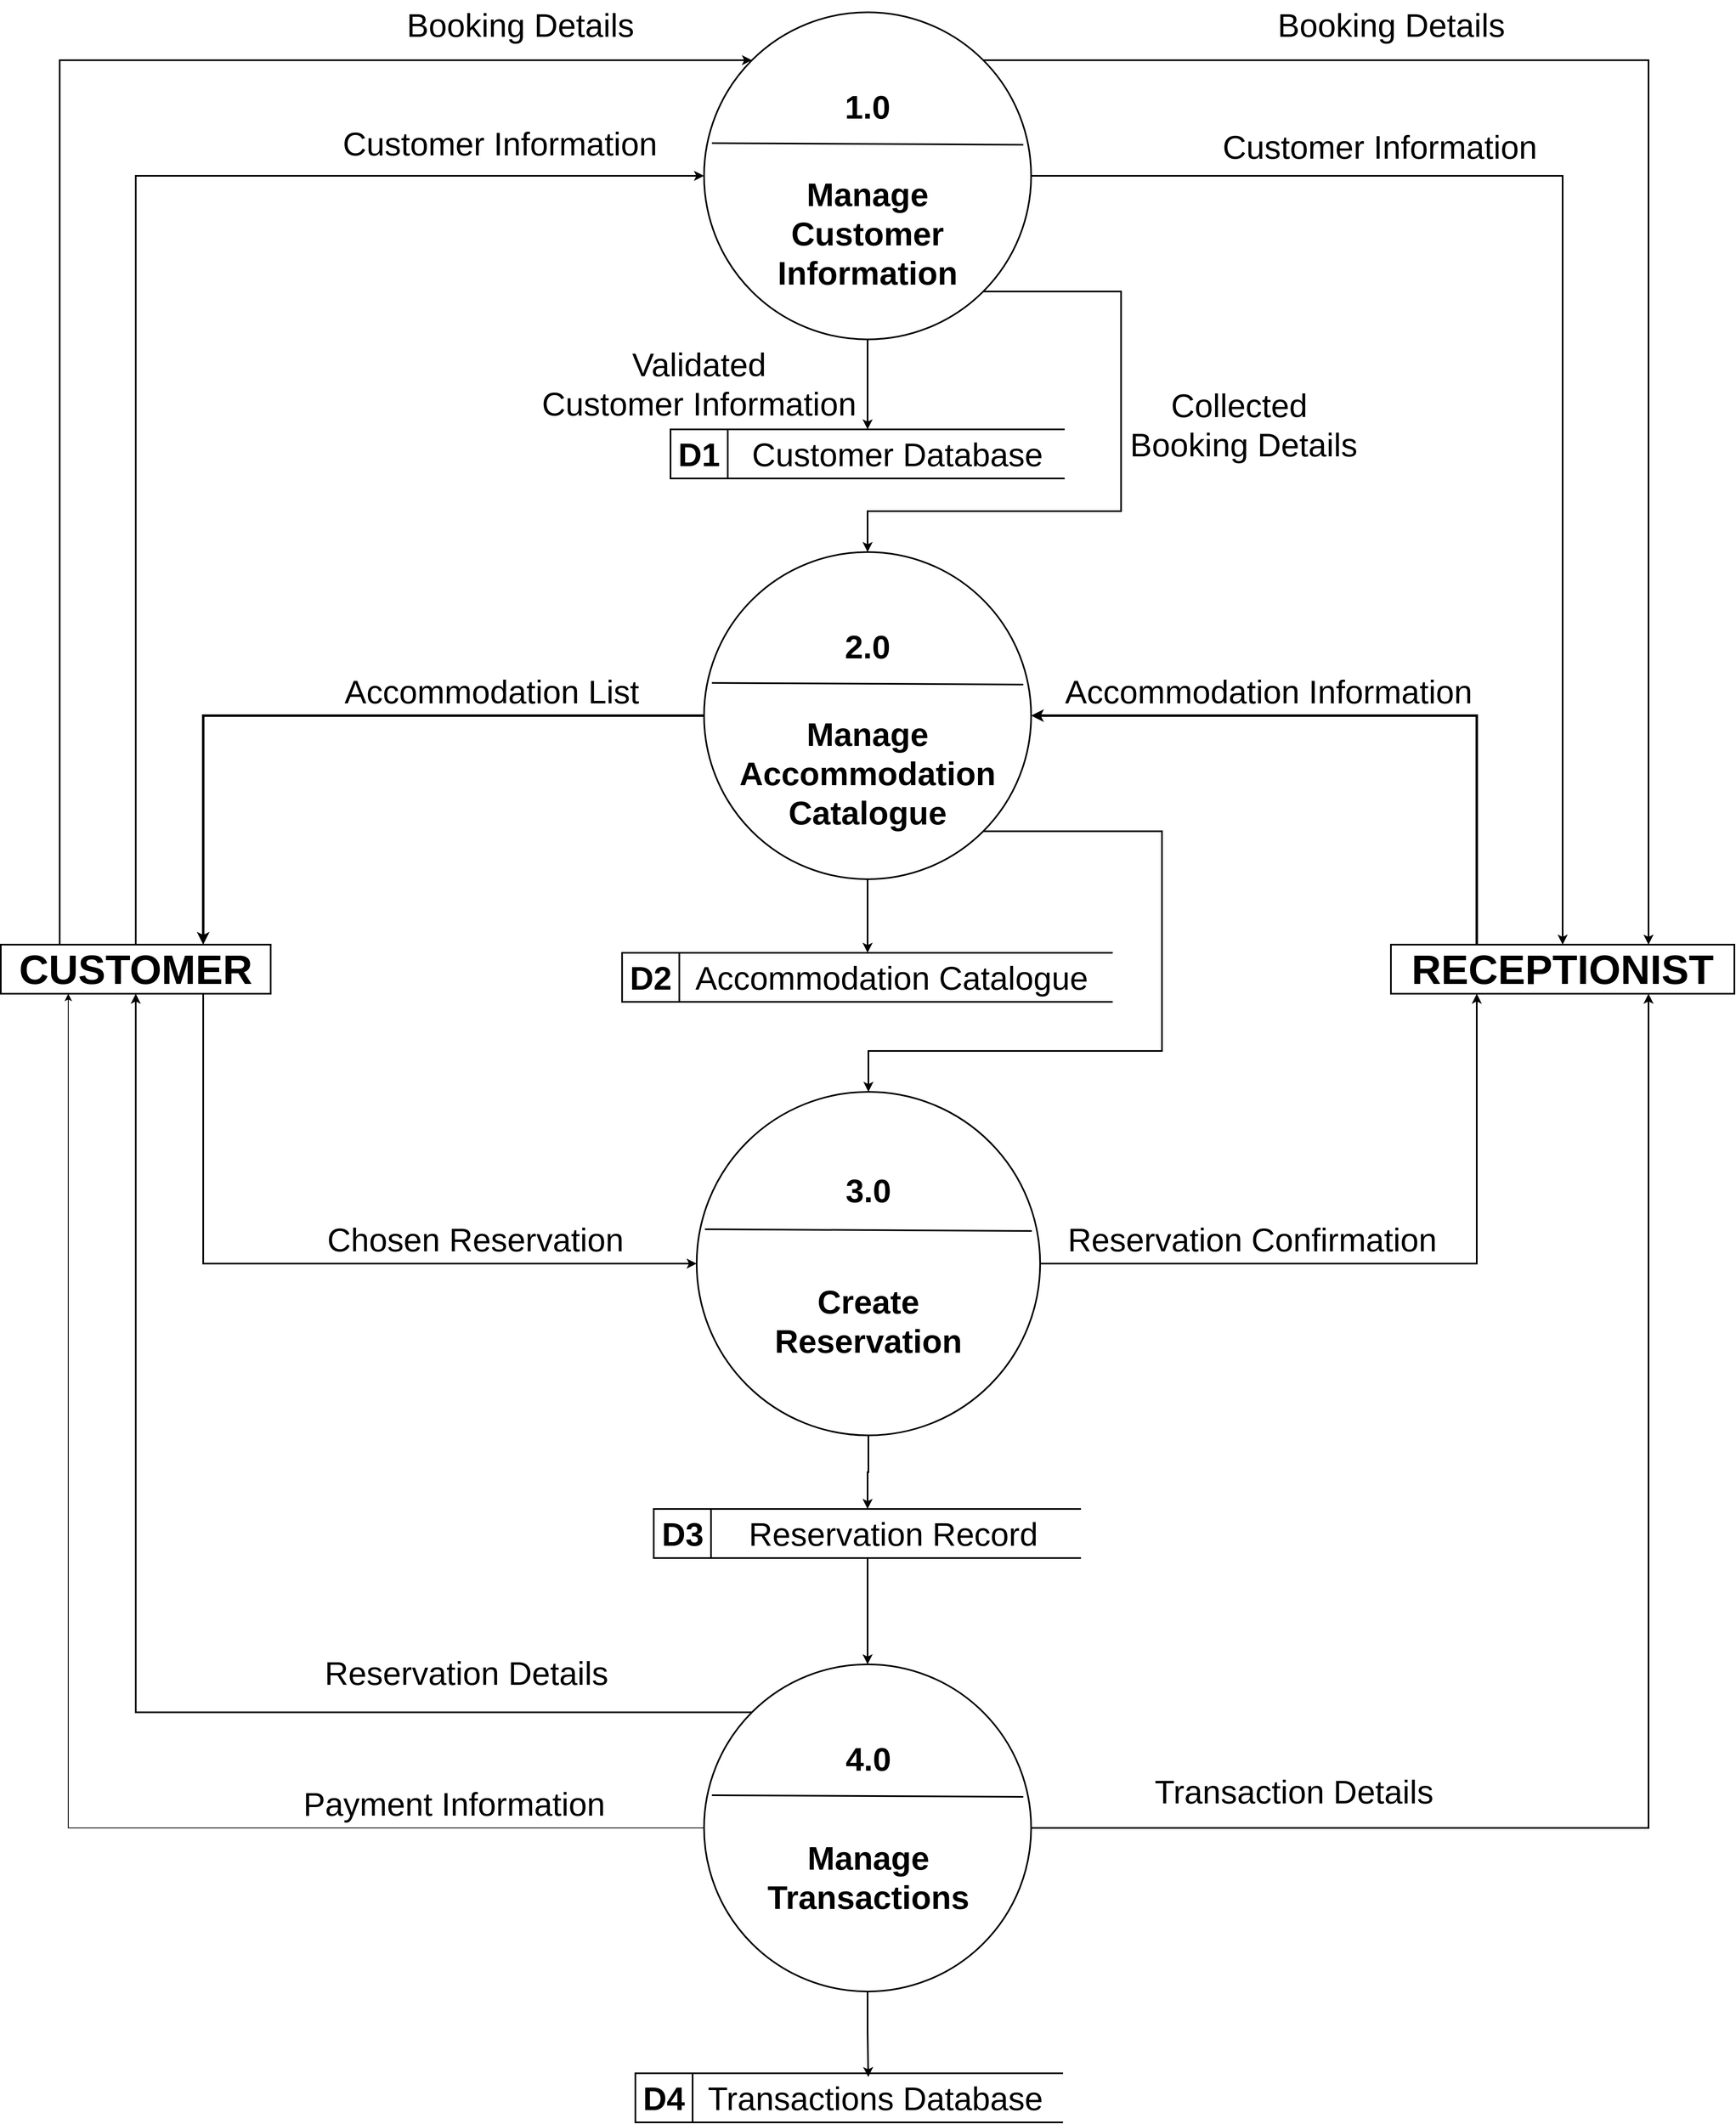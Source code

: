 <mxfile version="28.0.6">
  <diagram name="Page-1" id="VW8s6OkqG2i_AYqq_G_P">
    <mxGraphModel dx="2330" dy="608" grid="1" gridSize="10" guides="1" tooltips="1" connect="1" arrows="1" fold="1" page="1" pageScale="1" pageWidth="1400" pageHeight="850" math="0" shadow="0">
      <root>
        <mxCell id="0" />
        <mxCell id="1" parent="0" />
        <mxCell id="__-dNfwIh98uai5d9UmT-134" style="edgeStyle=orthogonalEdgeStyle;rounded=0;orthogonalLoop=1;jettySize=auto;html=1;exitX=0.5;exitY=1;exitDx=0;exitDy=0;entryX=0;entryY=0.5;entryDx=0;entryDy=0;strokeWidth=2;" edge="1" parent="1" source="__-dNfwIh98uai5d9UmT-112" target="__-dNfwIh98uai5d9UmT-132">
          <mxGeometry relative="1" as="geometry" />
        </mxCell>
        <mxCell id="__-dNfwIh98uai5d9UmT-146" style="edgeStyle=orthogonalEdgeStyle;rounded=0;orthogonalLoop=1;jettySize=auto;html=1;exitX=1;exitY=0;exitDx=0;exitDy=0;entryX=0.75;entryY=0;entryDx=0;entryDy=0;strokeWidth=2;" edge="1" parent="1" source="__-dNfwIh98uai5d9UmT-112" target="__-dNfwIh98uai5d9UmT-145">
          <mxGeometry relative="1" as="geometry" />
        </mxCell>
        <mxCell id="__-dNfwIh98uai5d9UmT-147" style="edgeStyle=orthogonalEdgeStyle;rounded=0;orthogonalLoop=1;jettySize=auto;html=1;exitX=1;exitY=0.5;exitDx=0;exitDy=0;entryX=0.5;entryY=0;entryDx=0;entryDy=0;strokeWidth=2;" edge="1" parent="1" source="__-dNfwIh98uai5d9UmT-112" target="__-dNfwIh98uai5d9UmT-145">
          <mxGeometry relative="1" as="geometry" />
        </mxCell>
        <mxCell id="__-dNfwIh98uai5d9UmT-226" style="edgeStyle=orthogonalEdgeStyle;rounded=0;orthogonalLoop=1;jettySize=auto;html=1;exitX=1;exitY=1;exitDx=0;exitDy=0;entryX=0.5;entryY=0;entryDx=0;entryDy=0;strokeWidth=2;" edge="1" parent="1" source="__-dNfwIh98uai5d9UmT-112" target="__-dNfwIh98uai5d9UmT-117">
          <mxGeometry relative="1" as="geometry">
            <Array as="points">
              <mxPoint x="1690" y="1891" />
              <mxPoint x="1690" y="2160" />
              <mxPoint x="1380" y="2160" />
            </Array>
          </mxGeometry>
        </mxCell>
        <mxCell id="__-dNfwIh98uai5d9UmT-112" value="" style="ellipse;whiteSpace=wrap;html=1;aspect=fixed;strokeWidth=2;" vertex="1" parent="1">
          <mxGeometry x="1180" y="1550" width="400" height="400" as="geometry" />
        </mxCell>
        <mxCell id="__-dNfwIh98uai5d9UmT-114" value="" style="endArrow=none;html=1;rounded=0;exitX=0.024;exitY=0.4;exitDx=0;exitDy=0;exitPerimeter=0;entryX=0.976;entryY=0.405;entryDx=0;entryDy=0;entryPerimeter=0;strokeWidth=2;" edge="1" parent="1" source="__-dNfwIh98uai5d9UmT-112" target="__-dNfwIh98uai5d9UmT-112">
          <mxGeometry width="50" height="50" relative="1" as="geometry">
            <mxPoint x="1210" y="1718" as="sourcePoint" />
            <mxPoint x="1570" y="1718" as="targetPoint" />
          </mxGeometry>
        </mxCell>
        <mxCell id="__-dNfwIh98uai5d9UmT-116" value="&lt;b&gt;&lt;font&gt;1.0&lt;/font&gt;&lt;/b&gt;" style="text;html=1;align=center;verticalAlign=middle;whiteSpace=wrap;rounded=0;fontSize=40;strokeWidth=2;" vertex="1" parent="1">
          <mxGeometry x="1350" y="1650" width="60" height="30" as="geometry" />
        </mxCell>
        <mxCell id="__-dNfwIh98uai5d9UmT-138" style="edgeStyle=orthogonalEdgeStyle;rounded=0;orthogonalLoop=1;jettySize=auto;html=1;entryX=0;entryY=0.5;entryDx=0;entryDy=0;strokeWidth=2;" edge="1" parent="1" source="__-dNfwIh98uai5d9UmT-117" target="__-dNfwIh98uai5d9UmT-136">
          <mxGeometry relative="1" as="geometry" />
        </mxCell>
        <mxCell id="__-dNfwIh98uai5d9UmT-149" style="edgeStyle=orthogonalEdgeStyle;rounded=0;orthogonalLoop=1;jettySize=auto;html=1;exitX=0;exitY=0.5;exitDx=0;exitDy=0;entryX=0.75;entryY=0;entryDx=0;entryDy=0;strokeWidth=3;" edge="1" parent="1" source="__-dNfwIh98uai5d9UmT-117" target="__-dNfwIh98uai5d9UmT-120">
          <mxGeometry relative="1" as="geometry" />
        </mxCell>
        <mxCell id="__-dNfwIh98uai5d9UmT-228" style="edgeStyle=orthogonalEdgeStyle;rounded=0;orthogonalLoop=1;jettySize=auto;html=1;exitX=1;exitY=1;exitDx=0;exitDy=0;entryX=0.5;entryY=0;entryDx=0;entryDy=0;strokeWidth=2;" edge="1" parent="1" source="__-dNfwIh98uai5d9UmT-117" target="__-dNfwIh98uai5d9UmT-121">
          <mxGeometry relative="1" as="geometry">
            <Array as="points">
              <mxPoint x="1740" y="2551" />
              <mxPoint x="1740" y="2820" />
              <mxPoint x="1381" y="2820" />
            </Array>
          </mxGeometry>
        </mxCell>
        <mxCell id="__-dNfwIh98uai5d9UmT-117" value="" style="ellipse;whiteSpace=wrap;html=1;aspect=fixed;strokeWidth=2;" vertex="1" parent="1">
          <mxGeometry x="1180" y="2210" width="400" height="400" as="geometry" />
        </mxCell>
        <mxCell id="__-dNfwIh98uai5d9UmT-118" value="" style="endArrow=none;html=1;rounded=0;exitX=0.024;exitY=0.4;exitDx=0;exitDy=0;exitPerimeter=0;entryX=0.976;entryY=0.405;entryDx=0;entryDy=0;entryPerimeter=0;strokeWidth=2;" edge="1" parent="1" source="__-dNfwIh98uai5d9UmT-117" target="__-dNfwIh98uai5d9UmT-117">
          <mxGeometry width="50" height="50" relative="1" as="geometry">
            <mxPoint x="1210" y="2378" as="sourcePoint" />
            <mxPoint x="1570" y="2378" as="targetPoint" />
          </mxGeometry>
        </mxCell>
        <mxCell id="__-dNfwIh98uai5d9UmT-119" value="&lt;b&gt;&lt;font&gt;2.0&lt;/font&gt;&lt;/b&gt;" style="text;html=1;align=center;verticalAlign=middle;whiteSpace=wrap;rounded=0;fontSize=40;strokeWidth=2;" vertex="1" parent="1">
          <mxGeometry x="1350" y="2310" width="60" height="30" as="geometry" />
        </mxCell>
        <mxCell id="__-dNfwIh98uai5d9UmT-143" style="edgeStyle=orthogonalEdgeStyle;rounded=0;orthogonalLoop=1;jettySize=auto;html=1;exitX=0.25;exitY=0;exitDx=0;exitDy=0;entryX=0;entryY=0;entryDx=0;entryDy=0;strokeWidth=2;" edge="1" parent="1" source="__-dNfwIh98uai5d9UmT-120" target="__-dNfwIh98uai5d9UmT-112">
          <mxGeometry relative="1" as="geometry">
            <Array as="points">
              <mxPoint x="392" y="1609" />
            </Array>
          </mxGeometry>
        </mxCell>
        <mxCell id="__-dNfwIh98uai5d9UmT-144" style="edgeStyle=orthogonalEdgeStyle;rounded=0;orthogonalLoop=1;jettySize=auto;html=1;exitX=0.5;exitY=0;exitDx=0;exitDy=0;entryX=0;entryY=0.5;entryDx=0;entryDy=0;strokeWidth=2;" edge="1" parent="1" source="__-dNfwIh98uai5d9UmT-120" target="__-dNfwIh98uai5d9UmT-112">
          <mxGeometry relative="1" as="geometry" />
        </mxCell>
        <mxCell id="__-dNfwIh98uai5d9UmT-150" style="edgeStyle=orthogonalEdgeStyle;rounded=0;orthogonalLoop=1;jettySize=auto;html=1;exitX=0.75;exitY=1;exitDx=0;exitDy=0;entryX=0;entryY=0.5;entryDx=0;entryDy=0;strokeWidth=2;" edge="1" parent="1" source="__-dNfwIh98uai5d9UmT-120" target="__-dNfwIh98uai5d9UmT-121">
          <mxGeometry relative="1" as="geometry" />
        </mxCell>
        <mxCell id="__-dNfwIh98uai5d9UmT-120" value="&lt;b&gt;&lt;font style=&quot;font-size: 50px;&quot;&gt;CUSTOMER&lt;/font&gt;&lt;/b&gt;" style="rounded=0;whiteSpace=wrap;html=1;strokeWidth=2;" vertex="1" parent="1">
          <mxGeometry x="320" y="2690" width="330" height="60" as="geometry" />
        </mxCell>
        <mxCell id="__-dNfwIh98uai5d9UmT-151" style="edgeStyle=orthogonalEdgeStyle;rounded=0;orthogonalLoop=1;jettySize=auto;html=1;exitX=1;exitY=0.5;exitDx=0;exitDy=0;entryX=0.25;entryY=1;entryDx=0;entryDy=0;strokeWidth=2;" edge="1" parent="1" source="__-dNfwIh98uai5d9UmT-121" target="__-dNfwIh98uai5d9UmT-145">
          <mxGeometry relative="1" as="geometry" />
        </mxCell>
        <mxCell id="__-dNfwIh98uai5d9UmT-177" style="edgeStyle=orthogonalEdgeStyle;rounded=0;orthogonalLoop=1;jettySize=auto;html=1;exitX=0.5;exitY=1;exitDx=0;exitDy=0;entryX=0;entryY=0.5;entryDx=0;entryDy=0;strokeWidth=2;" edge="1" parent="1" source="__-dNfwIh98uai5d9UmT-121" target="__-dNfwIh98uai5d9UmT-175">
          <mxGeometry relative="1" as="geometry" />
        </mxCell>
        <mxCell id="__-dNfwIh98uai5d9UmT-121" value="" style="ellipse;whiteSpace=wrap;html=1;aspect=fixed;strokeWidth=2;" vertex="1" parent="1">
          <mxGeometry x="1171" y="2870" width="420" height="420" as="geometry" />
        </mxCell>
        <mxCell id="__-dNfwIh98uai5d9UmT-122" value="" style="endArrow=none;html=1;rounded=0;exitX=0.024;exitY=0.4;exitDx=0;exitDy=0;exitPerimeter=0;entryX=0.976;entryY=0.405;entryDx=0;entryDy=0;entryPerimeter=0;strokeWidth=2;" edge="1" parent="1" source="__-dNfwIh98uai5d9UmT-121" target="__-dNfwIh98uai5d9UmT-121">
          <mxGeometry width="50" height="50" relative="1" as="geometry">
            <mxPoint x="1201" y="3038" as="sourcePoint" />
            <mxPoint x="1561" y="3038" as="targetPoint" />
          </mxGeometry>
        </mxCell>
        <mxCell id="__-dNfwIh98uai5d9UmT-123" value="&lt;b&gt;&lt;font&gt;3.0&lt;/font&gt;&lt;/b&gt;" style="text;html=1;align=center;verticalAlign=middle;whiteSpace=wrap;rounded=0;fontSize=40;strokeWidth=2;" vertex="1" parent="1">
          <mxGeometry x="1351" y="2975" width="60" height="30" as="geometry" />
        </mxCell>
        <mxCell id="__-dNfwIh98uai5d9UmT-156" style="edgeStyle=orthogonalEdgeStyle;rounded=0;orthogonalLoop=1;jettySize=auto;html=1;exitX=0;exitY=0;exitDx=0;exitDy=0;entryX=0.5;entryY=1;entryDx=0;entryDy=0;strokeWidth=2;" edge="1" parent="1" source="__-dNfwIh98uai5d9UmT-124" target="__-dNfwIh98uai5d9UmT-120">
          <mxGeometry relative="1" as="geometry" />
        </mxCell>
        <mxCell id="__-dNfwIh98uai5d9UmT-157" style="edgeStyle=orthogonalEdgeStyle;rounded=0;orthogonalLoop=1;jettySize=auto;html=1;entryX=0.75;entryY=1;entryDx=0;entryDy=0;strokeWidth=2;" edge="1" parent="1" source="__-dNfwIh98uai5d9UmT-124" target="__-dNfwIh98uai5d9UmT-145">
          <mxGeometry relative="1" as="geometry" />
        </mxCell>
        <mxCell id="__-dNfwIh98uai5d9UmT-171" style="edgeStyle=orthogonalEdgeStyle;rounded=0;orthogonalLoop=1;jettySize=auto;html=1;exitX=0;exitY=0.5;exitDx=0;exitDy=0;entryX=0.25;entryY=1;entryDx=0;entryDy=0;" edge="1" parent="1" source="__-dNfwIh98uai5d9UmT-124" target="__-dNfwIh98uai5d9UmT-120">
          <mxGeometry relative="1" as="geometry" />
        </mxCell>
        <mxCell id="__-dNfwIh98uai5d9UmT-124" value="" style="ellipse;whiteSpace=wrap;html=1;aspect=fixed;strokeWidth=2;" vertex="1" parent="1">
          <mxGeometry x="1180" y="3570" width="400" height="400" as="geometry" />
        </mxCell>
        <mxCell id="__-dNfwIh98uai5d9UmT-125" value="" style="endArrow=none;html=1;rounded=0;exitX=0.024;exitY=0.4;exitDx=0;exitDy=0;exitPerimeter=0;entryX=0.976;entryY=0.405;entryDx=0;entryDy=0;entryPerimeter=0;strokeWidth=2;" edge="1" parent="1" source="__-dNfwIh98uai5d9UmT-124" target="__-dNfwIh98uai5d9UmT-124">
          <mxGeometry width="50" height="50" relative="1" as="geometry">
            <mxPoint x="1210" y="3738" as="sourcePoint" />
            <mxPoint x="1570" y="3738" as="targetPoint" />
          </mxGeometry>
        </mxCell>
        <mxCell id="__-dNfwIh98uai5d9UmT-126" value="&lt;b&gt;&lt;font&gt;4.0&lt;/font&gt;&lt;/b&gt;" style="text;html=1;align=center;verticalAlign=middle;whiteSpace=wrap;rounded=0;fontSize=40;strokeWidth=2;" vertex="1" parent="1">
          <mxGeometry x="1351" y="3670" width="60" height="30" as="geometry" />
        </mxCell>
        <mxCell id="__-dNfwIh98uai5d9UmT-127" value="&lt;b&gt;&lt;font style=&quot;font-size: 40px;&quot;&gt;Manage Customer Information&lt;/font&gt;&lt;/b&gt;" style="text;html=1;align=center;verticalAlign=middle;whiteSpace=wrap;rounded=0;strokeWidth=2;" vertex="1" parent="1">
          <mxGeometry x="1280" y="1740" width="200" height="160" as="geometry" />
        </mxCell>
        <mxCell id="__-dNfwIh98uai5d9UmT-128" value="&lt;b&gt;&lt;font&gt;Manage Accommodation Catalogue&lt;/font&gt;&lt;/b&gt;" style="text;html=1;align=center;verticalAlign=middle;whiteSpace=wrap;rounded=0;strokeWidth=2;fontSize=40;" vertex="1" parent="1">
          <mxGeometry x="1280" y="2400" width="200" height="160" as="geometry" />
        </mxCell>
        <mxCell id="__-dNfwIh98uai5d9UmT-129" value="&lt;b&gt;&lt;font&gt;Create Reservation&lt;/font&gt;&lt;/b&gt;" style="text;html=1;align=center;verticalAlign=middle;whiteSpace=wrap;rounded=0;strokeWidth=2;fontSize=40;" vertex="1" parent="1">
          <mxGeometry x="1281" y="3070" width="200" height="160" as="geometry" />
        </mxCell>
        <mxCell id="__-dNfwIh98uai5d9UmT-130" value="&lt;b&gt;&lt;font&gt;Manage Transactions&lt;/font&gt;&lt;/b&gt;" style="text;html=1;align=center;verticalAlign=middle;whiteSpace=wrap;rounded=0;strokeWidth=2;fontSize=40;" vertex="1" parent="1">
          <mxGeometry x="1281" y="3750" width="200" height="160" as="geometry" />
        </mxCell>
        <mxCell id="__-dNfwIh98uai5d9UmT-131" value="&lt;font style=&quot;font-size: 40px;&quot;&gt;D1&lt;/font&gt;" style="shape=partialRectangle;whiteSpace=wrap;html=1;top=0;bottom=0;fillColor=none;fontStyle=1;strokeWidth=2;" vertex="1" parent="1">
          <mxGeometry x="1139" y="2060" width="70" height="60" as="geometry" />
        </mxCell>
        <mxCell id="__-dNfwIh98uai5d9UmT-132" value="" style="shape=partialRectangle;whiteSpace=wrap;html=1;top=0;bottom=0;fillColor=none;rotation=90;fontStyle=1;strokeWidth=2;" vertex="1" parent="1">
          <mxGeometry x="1350" y="1850" width="60" height="480" as="geometry" />
        </mxCell>
        <mxCell id="__-dNfwIh98uai5d9UmT-133" value="&lt;font style=&quot;font-size: 40px;&quot;&gt;Customer Database&lt;/font&gt;" style="text;html=1;align=center;verticalAlign=middle;whiteSpace=wrap;rounded=0;strokeWidth=2;" vertex="1" parent="1">
          <mxGeometry x="1225" y="2075" width="383" height="30" as="geometry" />
        </mxCell>
        <mxCell id="__-dNfwIh98uai5d9UmT-135" value="&lt;font style=&quot;font-size: 40px;&quot;&gt;D2&lt;/font&gt;" style="shape=partialRectangle;whiteSpace=wrap;html=1;top=0;bottom=0;fillColor=none;fontStyle=1;strokeWidth=2;" vertex="1" parent="1">
          <mxGeometry x="1079.75" y="2700" width="70" height="60" as="geometry" />
        </mxCell>
        <mxCell id="__-dNfwIh98uai5d9UmT-136" value="" style="shape=partialRectangle;whiteSpace=wrap;html=1;top=0;bottom=0;fillColor=none;rotation=90;fontStyle=1;strokeWidth=2;" vertex="1" parent="1">
          <mxGeometry x="1350" y="2431.25" width="60" height="597.5" as="geometry" />
        </mxCell>
        <mxCell id="__-dNfwIh98uai5d9UmT-137" value="&lt;font style=&quot;font-size: 40px;&quot;&gt;Accommodation Catalogue&lt;/font&gt;" style="text;html=1;align=center;verticalAlign=middle;whiteSpace=wrap;rounded=0;strokeWidth=2;" vertex="1" parent="1">
          <mxGeometry x="1149.75" y="2715" width="518.5" height="30" as="geometry" />
        </mxCell>
        <mxCell id="__-dNfwIh98uai5d9UmT-139" value="&lt;font style=&quot;font-size: 40px;&quot;&gt;D4&lt;/font&gt;" style="shape=partialRectangle;whiteSpace=wrap;html=1;top=0;bottom=0;fillColor=none;fontStyle=1;strokeWidth=2;" vertex="1" parent="1">
          <mxGeometry x="1096" y="4070" width="70" height="60" as="geometry" />
        </mxCell>
        <mxCell id="__-dNfwIh98uai5d9UmT-140" value="" style="shape=partialRectangle;whiteSpace=wrap;html=1;top=0;bottom=0;fillColor=none;rotation=90;fontStyle=1;strokeWidth=2;" vertex="1" parent="1">
          <mxGeometry x="1328" y="3840" width="60" height="520" as="geometry" />
        </mxCell>
        <mxCell id="__-dNfwIh98uai5d9UmT-141" value="&lt;font style=&quot;font-size: 40px;&quot;&gt;Transactions Database&lt;/font&gt;" style="text;html=1;align=center;verticalAlign=middle;whiteSpace=wrap;rounded=0;strokeWidth=2;" vertex="1" parent="1">
          <mxGeometry x="1176.5" y="4085" width="424.5" height="30" as="geometry" />
        </mxCell>
        <mxCell id="__-dNfwIh98uai5d9UmT-142" style="edgeStyle=orthogonalEdgeStyle;rounded=0;orthogonalLoop=1;jettySize=auto;html=1;exitX=0.5;exitY=1;exitDx=0;exitDy=0;entryX=0.076;entryY=0.456;entryDx=0;entryDy=0;entryPerimeter=0;strokeWidth=2;" edge="1" parent="1" source="__-dNfwIh98uai5d9UmT-124" target="__-dNfwIh98uai5d9UmT-140">
          <mxGeometry relative="1" as="geometry" />
        </mxCell>
        <mxCell id="__-dNfwIh98uai5d9UmT-148" style="edgeStyle=orthogonalEdgeStyle;rounded=0;orthogonalLoop=1;jettySize=auto;html=1;exitX=0.25;exitY=0;exitDx=0;exitDy=0;entryX=1;entryY=0.5;entryDx=0;entryDy=0;strokeWidth=3;" edge="1" parent="1" source="__-dNfwIh98uai5d9UmT-145" target="__-dNfwIh98uai5d9UmT-117">
          <mxGeometry relative="1" as="geometry" />
        </mxCell>
        <mxCell id="__-dNfwIh98uai5d9UmT-145" value="&lt;span style=&quot;font-size: 50px;&quot;&gt;&lt;b&gt;RECEPTIONIST&lt;/b&gt;&lt;/span&gt;" style="rounded=0;whiteSpace=wrap;html=1;strokeWidth=2;" vertex="1" parent="1">
          <mxGeometry x="2020" y="2690" width="420" height="60" as="geometry" />
        </mxCell>
        <mxCell id="__-dNfwIh98uai5d9UmT-158" value="&lt;font style=&quot;font-size: 40px;&quot;&gt;Booking Details&lt;/font&gt;" style="text;html=1;align=center;verticalAlign=middle;resizable=0;points=[];autosize=1;strokeColor=none;fillColor=none;" vertex="1" parent="1">
          <mxGeometry x="805" y="1535" width="300" height="60" as="geometry" />
        </mxCell>
        <mxCell id="__-dNfwIh98uai5d9UmT-159" value="&lt;font style=&quot;font-size: 40px;&quot;&gt;Customer Information&lt;/font&gt;" style="edgeLabel;html=1;align=center;verticalAlign=middle;resizable=0;points=[];" vertex="1" connectable="0" parent="1">
          <mxGeometry x="930" y="1710" as="geometry" />
        </mxCell>
        <mxCell id="__-dNfwIh98uai5d9UmT-160" value="&lt;font style=&quot;font-size: 40px;&quot;&gt;Booking Details&lt;/font&gt;" style="edgeLabel;html=1;align=center;verticalAlign=middle;resizable=0;points=[];fontSize=30;" vertex="1" connectable="0" parent="1">
          <mxGeometry x="2020" y="1565" as="geometry" />
        </mxCell>
        <mxCell id="__-dNfwIh98uai5d9UmT-161" value="&lt;font style=&quot;font-size: 40px;&quot;&gt;Customer Information&lt;/font&gt;" style="edgeLabel;html=1;align=center;verticalAlign=middle;resizable=0;points=[];fontSize=30;" vertex="1" connectable="0" parent="1">
          <mxGeometry x="2020" y="1680" as="geometry">
            <mxPoint x="-14" y="34" as="offset" />
          </mxGeometry>
        </mxCell>
        <mxCell id="__-dNfwIh98uai5d9UmT-162" value="&lt;font style=&quot;font-size: 40px;&quot;&gt;Accommodation Information&lt;/font&gt;" style="edgeLabel;html=1;align=center;verticalAlign=middle;resizable=0;points=[];" vertex="1" connectable="0" parent="1">
          <mxGeometry x="1870" y="2380" as="geometry" />
        </mxCell>
        <mxCell id="__-dNfwIh98uai5d9UmT-163" value="&lt;font style=&quot;font-size: 40px;&quot;&gt;Accommodation List&lt;/font&gt;" style="edgeLabel;html=1;align=center;verticalAlign=middle;resizable=0;points=[];" vertex="1" connectable="0" parent="1">
          <mxGeometry x="920" y="2380" as="geometry" />
        </mxCell>
        <mxCell id="__-dNfwIh98uai5d9UmT-164" value="&lt;font&gt;Chosen Reservation&lt;/font&gt;" style="edgeLabel;html=1;align=center;verticalAlign=middle;resizable=0;points=[];fontSize=40;" vertex="1" connectable="0" parent="1">
          <mxGeometry x="900" y="3050" as="geometry" />
        </mxCell>
        <mxCell id="__-dNfwIh98uai5d9UmT-165" value="&lt;font&gt;Reservation Confirmation&lt;/font&gt;" style="edgeLabel;html=1;align=center;verticalAlign=middle;resizable=0;points=[];fontSize=40;" vertex="1" connectable="0" parent="1">
          <mxGeometry x="1850" y="3050" as="geometry" />
        </mxCell>
        <mxCell id="__-dNfwIh98uai5d9UmT-166" value="&lt;font&gt;Reservation Details&lt;/font&gt;" style="text;html=1;align=center;verticalAlign=middle;resizable=0;points=[];autosize=1;strokeColor=none;fillColor=none;fontSize=40;" vertex="1" parent="1">
          <mxGeometry x="704" y="3550" width="370" height="60" as="geometry" />
        </mxCell>
        <mxCell id="__-dNfwIh98uai5d9UmT-167" value="&lt;font&gt;Transaction Details&lt;/font&gt;" style="text;html=1;align=center;verticalAlign=middle;resizable=0;points=[];autosize=1;strokeColor=none;fillColor=none;fontSize=40;" vertex="1" parent="1">
          <mxGeometry x="1721" y="3695" width="360" height="60" as="geometry" />
        </mxCell>
        <mxCell id="__-dNfwIh98uai5d9UmT-172" value="&lt;font&gt;Payment Information&lt;/font&gt;" style="text;html=1;align=center;verticalAlign=middle;resizable=0;points=[];autosize=1;strokeColor=none;fillColor=none;fontSize=40;" vertex="1" parent="1">
          <mxGeometry x="679" y="3710" width="390" height="60" as="geometry" />
        </mxCell>
        <mxCell id="__-dNfwIh98uai5d9UmT-174" value="&lt;font style=&quot;font-size: 40px;&quot;&gt;D3&lt;/font&gt;" style="shape=partialRectangle;whiteSpace=wrap;html=1;top=0;bottom=0;fillColor=none;fontStyle=1;strokeWidth=2;" vertex="1" parent="1">
          <mxGeometry x="1118.5" y="3380" width="70" height="60" as="geometry" />
        </mxCell>
        <mxCell id="__-dNfwIh98uai5d9UmT-178" style="edgeStyle=orthogonalEdgeStyle;rounded=0;orthogonalLoop=1;jettySize=auto;html=1;strokeWidth=2;" edge="1" parent="1" source="__-dNfwIh98uai5d9UmT-175" target="__-dNfwIh98uai5d9UmT-124">
          <mxGeometry relative="1" as="geometry" />
        </mxCell>
        <mxCell id="__-dNfwIh98uai5d9UmT-175" value="" style="shape=partialRectangle;whiteSpace=wrap;html=1;top=0;bottom=0;fillColor=none;rotation=90;fontStyle=1;strokeWidth=2;" vertex="1" parent="1">
          <mxGeometry x="1350" y="3150" width="60" height="520" as="geometry" />
        </mxCell>
        <mxCell id="__-dNfwIh98uai5d9UmT-176" value="&lt;font style=&quot;font-size: 40px;&quot;&gt;Reservation Record&lt;/font&gt;" style="text;html=1;align=center;verticalAlign=middle;whiteSpace=wrap;rounded=0;strokeWidth=2;" vertex="1" parent="1">
          <mxGeometry x="1199" y="3395" width="424.5" height="30" as="geometry" />
        </mxCell>
        <mxCell id="__-dNfwIh98uai5d9UmT-227" value="&lt;span style=&quot;color: rgb(0, 0, 0); font-family: Helvetica; font-style: normal; font-variant-ligatures: normal; font-variant-caps: normal; font-weight: 400; letter-spacing: normal; orphans: 2; text-indent: 0px; text-transform: none; widows: 2; word-spacing: 0px; -webkit-text-stroke-width: 0px; white-space: nowrap; background-color: rgb(255, 255, 255); text-decoration-thickness: initial; text-decoration-style: initial; text-decoration-color: initial; float: none; display: inline !important;&quot;&gt;&lt;font&gt;Validated&lt;/font&gt;&lt;/span&gt;&lt;div&gt;&lt;span style=&quot;color: rgb(0, 0, 0); font-family: Helvetica; font-style: normal; font-variant-ligatures: normal; font-variant-caps: normal; font-weight: 400; letter-spacing: normal; orphans: 2; text-indent: 0px; text-transform: none; widows: 2; word-spacing: 0px; -webkit-text-stroke-width: 0px; white-space: nowrap; background-color: rgb(255, 255, 255); text-decoration-thickness: initial; text-decoration-style: initial; text-decoration-color: initial; float: none; display: inline !important;&quot;&gt;&lt;font&gt;Customer Information&lt;/font&gt;&lt;/span&gt;&lt;/div&gt;" style="text;whiteSpace=wrap;html=1;align=center;fontSize=40;" vertex="1" parent="1">
          <mxGeometry x="1024" y="1950" width="300" height="50" as="geometry" />
        </mxCell>
        <mxCell id="__-dNfwIh98uai5d9UmT-229" value="&lt;span style=&quot;text-wrap-mode: nowrap; background-color: rgb(255, 255, 255);&quot;&gt;Collected&amp;nbsp;&lt;/span&gt;&lt;div&gt;&lt;span style=&quot;text-wrap-mode: nowrap; background-color: rgb(255, 255, 255);&quot;&gt;Booking Details&lt;/span&gt;&lt;/div&gt;" style="text;whiteSpace=wrap;html=1;align=center;fontSize=40;" vertex="1" parent="1">
          <mxGeometry x="1690" y="2000" width="300" height="50" as="geometry" />
        </mxCell>
      </root>
    </mxGraphModel>
  </diagram>
</mxfile>

